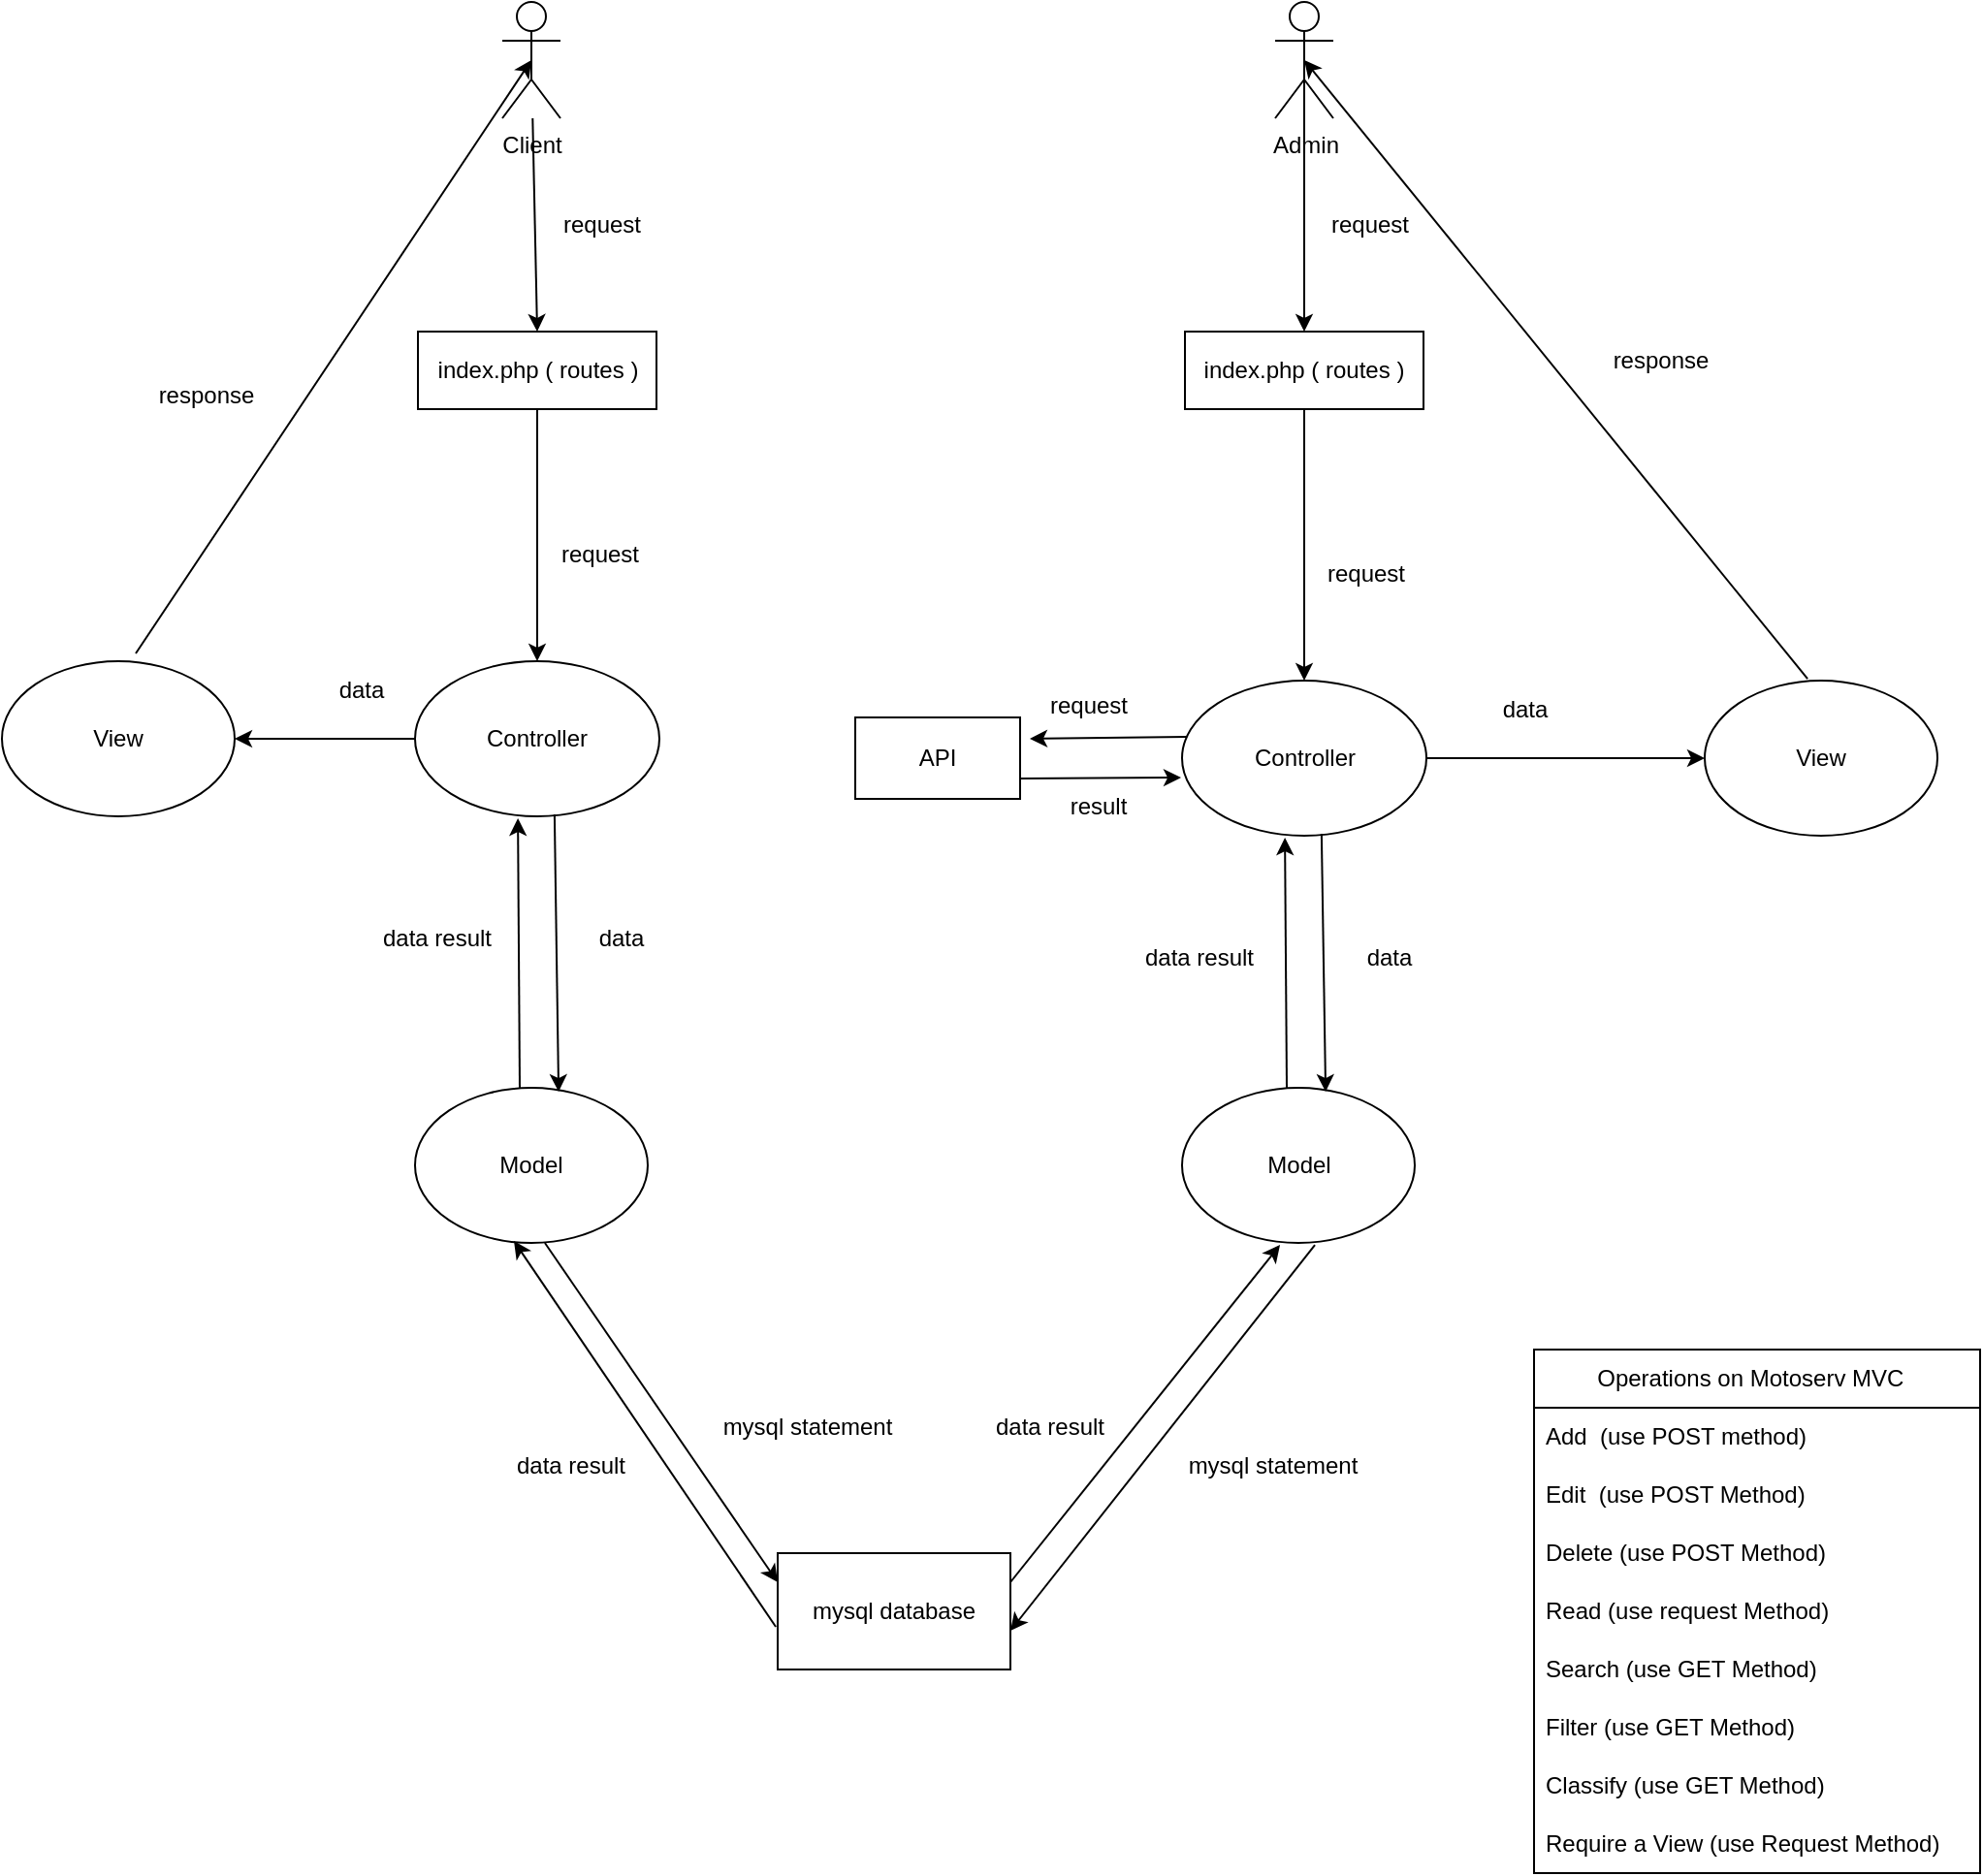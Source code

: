 <mxfile version="21.3.0" type="device">
  <diagram name="Trang-1" id="GqdEET4nG706YiAhcrAF">
    <mxGraphModel dx="1434" dy="764" grid="1" gridSize="10" guides="1" tooltips="1" connect="1" arrows="1" fold="1" page="1" pageScale="1" pageWidth="827" pageHeight="1169" math="0" shadow="0">
      <root>
        <mxCell id="0" />
        <mxCell id="1" parent="0" />
        <mxCell id="5-y2Tem2iw2KDQWNsfBp-1" value="Client" style="shape=umlActor;verticalLabelPosition=bottom;verticalAlign=top;html=1;outlineConnect=0;" vertex="1" parent="1">
          <mxGeometry x="408" y="20" width="30" height="60" as="geometry" />
        </mxCell>
        <mxCell id="5-y2Tem2iw2KDQWNsfBp-5" value="Controller" style="ellipse;whiteSpace=wrap;html=1;" vertex="1" parent="1">
          <mxGeometry x="363" y="360" width="126" height="80" as="geometry" />
        </mxCell>
        <mxCell id="5-y2Tem2iw2KDQWNsfBp-6" value="index.php ( routes )" style="rounded=0;whiteSpace=wrap;html=1;" vertex="1" parent="1">
          <mxGeometry x="364.5" y="190" width="123" height="40" as="geometry" />
        </mxCell>
        <mxCell id="5-y2Tem2iw2KDQWNsfBp-8" value="View" style="ellipse;whiteSpace=wrap;html=1;" vertex="1" parent="1">
          <mxGeometry x="150" y="360" width="120" height="80" as="geometry" />
        </mxCell>
        <mxCell id="5-y2Tem2iw2KDQWNsfBp-9" value="Model" style="ellipse;whiteSpace=wrap;html=1;" vertex="1" parent="1">
          <mxGeometry x="363" y="580" width="120" height="80" as="geometry" />
        </mxCell>
        <mxCell id="5-y2Tem2iw2KDQWNsfBp-10" value="" style="endArrow=classic;html=1;rounded=0;entryX=0.5;entryY=0;entryDx=0;entryDy=0;" edge="1" parent="1" source="5-y2Tem2iw2KDQWNsfBp-1" target="5-y2Tem2iw2KDQWNsfBp-6">
          <mxGeometry width="50" height="50" relative="1" as="geometry">
            <mxPoint x="384" y="100" as="sourcePoint" />
            <mxPoint x="460" y="120" as="targetPoint" />
          </mxGeometry>
        </mxCell>
        <mxCell id="5-y2Tem2iw2KDQWNsfBp-11" value="request" style="text;html=1;align=center;verticalAlign=middle;resizable=0;points=[];autosize=1;strokeColor=none;fillColor=none;" vertex="1" parent="1">
          <mxGeometry x="429" y="120" width="60" height="30" as="geometry" />
        </mxCell>
        <mxCell id="5-y2Tem2iw2KDQWNsfBp-12" value="" style="endArrow=classic;html=1;rounded=0;entryX=0.5;entryY=0;entryDx=0;entryDy=0;exitX=0.5;exitY=1;exitDx=0;exitDy=0;" edge="1" parent="1" source="5-y2Tem2iw2KDQWNsfBp-6" target="5-y2Tem2iw2KDQWNsfBp-5">
          <mxGeometry width="50" height="50" relative="1" as="geometry">
            <mxPoint x="270" y="270" as="sourcePoint" />
            <mxPoint x="320" y="230" as="targetPoint" />
          </mxGeometry>
        </mxCell>
        <mxCell id="5-y2Tem2iw2KDQWNsfBp-13" value="" style="endArrow=classic;html=1;rounded=0;exitX=0;exitY=0.5;exitDx=0;exitDy=0;entryX=1;entryY=0.5;entryDx=0;entryDy=0;" edge="1" parent="1" source="5-y2Tem2iw2KDQWNsfBp-5" target="5-y2Tem2iw2KDQWNsfBp-8">
          <mxGeometry width="50" height="50" relative="1" as="geometry">
            <mxPoint x="240" y="380" as="sourcePoint" />
            <mxPoint x="290" y="330" as="targetPoint" />
          </mxGeometry>
        </mxCell>
        <mxCell id="5-y2Tem2iw2KDQWNsfBp-14" value="" style="endArrow=classic;html=1;rounded=0;exitX=0.575;exitY=-0.05;exitDx=0;exitDy=0;exitPerimeter=0;entryX=0.5;entryY=0.5;entryDx=0;entryDy=0;entryPerimeter=0;" edge="1" parent="1" source="5-y2Tem2iw2KDQWNsfBp-8" target="5-y2Tem2iw2KDQWNsfBp-1">
          <mxGeometry width="50" height="50" relative="1" as="geometry">
            <mxPoint x="170" y="340" as="sourcePoint" />
            <mxPoint x="220" y="290" as="targetPoint" />
          </mxGeometry>
        </mxCell>
        <mxCell id="5-y2Tem2iw2KDQWNsfBp-15" value="request" style="text;html=1;align=center;verticalAlign=middle;resizable=0;points=[];autosize=1;strokeColor=none;fillColor=none;" vertex="1" parent="1">
          <mxGeometry x="427.5" y="290" width="60" height="30" as="geometry" />
        </mxCell>
        <mxCell id="5-y2Tem2iw2KDQWNsfBp-16" value="data" style="text;html=1;align=center;verticalAlign=middle;resizable=0;points=[];autosize=1;strokeColor=none;fillColor=none;" vertex="1" parent="1">
          <mxGeometry x="310" y="360" width="50" height="30" as="geometry" />
        </mxCell>
        <mxCell id="5-y2Tem2iw2KDQWNsfBp-17" value="response" style="text;html=1;align=center;verticalAlign=middle;resizable=0;points=[];autosize=1;strokeColor=none;fillColor=none;" vertex="1" parent="1">
          <mxGeometry x="220" y="208" width="70" height="30" as="geometry" />
        </mxCell>
        <mxCell id="5-y2Tem2iw2KDQWNsfBp-18" value="" style="endArrow=classic;html=1;rounded=0;exitX=0.571;exitY=0.988;exitDx=0;exitDy=0;exitPerimeter=0;entryX=0.617;entryY=0.025;entryDx=0;entryDy=0;entryPerimeter=0;" edge="1" parent="1" source="5-y2Tem2iw2KDQWNsfBp-5" target="5-y2Tem2iw2KDQWNsfBp-9">
          <mxGeometry width="50" height="50" relative="1" as="geometry">
            <mxPoint x="370" y="550" as="sourcePoint" />
            <mxPoint x="420" y="500" as="targetPoint" />
          </mxGeometry>
        </mxCell>
        <mxCell id="5-y2Tem2iw2KDQWNsfBp-19" value="data" style="text;html=1;align=center;verticalAlign=middle;resizable=0;points=[];autosize=1;strokeColor=none;fillColor=none;" vertex="1" parent="1">
          <mxGeometry x="444" y="488" width="50" height="30" as="geometry" />
        </mxCell>
        <mxCell id="5-y2Tem2iw2KDQWNsfBp-20" value="" style="endArrow=classic;html=1;rounded=0;exitX=0.558;exitY=1;exitDx=0;exitDy=0;entryX=0;entryY=0.25;entryDx=0;entryDy=0;exitPerimeter=0;" edge="1" parent="1" source="5-y2Tem2iw2KDQWNsfBp-9" target="5-y2Tem2iw2KDQWNsfBp-21">
          <mxGeometry width="50" height="50" relative="1" as="geometry">
            <mxPoint x="560" y="620" as="sourcePoint" />
            <mxPoint x="590" y="800" as="targetPoint" />
          </mxGeometry>
        </mxCell>
        <mxCell id="5-y2Tem2iw2KDQWNsfBp-21" value="mysql database" style="rounded=0;whiteSpace=wrap;html=1;" vertex="1" parent="1">
          <mxGeometry x="550" y="820" width="120" height="60" as="geometry" />
        </mxCell>
        <mxCell id="5-y2Tem2iw2KDQWNsfBp-22" value="mysql statement" style="text;html=1;align=center;verticalAlign=middle;resizable=0;points=[];autosize=1;strokeColor=none;fillColor=none;" vertex="1" parent="1">
          <mxGeometry x="510" y="740" width="110" height="30" as="geometry" />
        </mxCell>
        <mxCell id="5-y2Tem2iw2KDQWNsfBp-23" value="" style="endArrow=classic;html=1;rounded=0;exitX=-0.008;exitY=0.633;exitDx=0;exitDy=0;entryX=0.425;entryY=0.988;entryDx=0;entryDy=0;entryPerimeter=0;exitPerimeter=0;" edge="1" parent="1" source="5-y2Tem2iw2KDQWNsfBp-21" target="5-y2Tem2iw2KDQWNsfBp-9">
          <mxGeometry width="50" height="50" relative="1" as="geometry">
            <mxPoint x="330" y="770" as="sourcePoint" />
            <mxPoint x="420" y="660" as="targetPoint" />
          </mxGeometry>
        </mxCell>
        <mxCell id="5-y2Tem2iw2KDQWNsfBp-24" value="data result" style="text;html=1;align=center;verticalAlign=middle;resizable=0;points=[];autosize=1;strokeColor=none;fillColor=none;" vertex="1" parent="1">
          <mxGeometry x="403" y="760" width="80" height="30" as="geometry" />
        </mxCell>
        <mxCell id="5-y2Tem2iw2KDQWNsfBp-25" value="" style="endArrow=classic;html=1;rounded=0;entryX=0.421;entryY=1.013;entryDx=0;entryDy=0;entryPerimeter=0;exitX=0.45;exitY=0;exitDx=0;exitDy=0;exitPerimeter=0;" edge="1" parent="1" source="5-y2Tem2iw2KDQWNsfBp-9" target="5-y2Tem2iw2KDQWNsfBp-5">
          <mxGeometry width="50" height="50" relative="1" as="geometry">
            <mxPoint x="50" y="640" as="sourcePoint" />
            <mxPoint x="100" y="590" as="targetPoint" />
          </mxGeometry>
        </mxCell>
        <mxCell id="5-y2Tem2iw2KDQWNsfBp-26" value="data result" style="text;html=1;align=center;verticalAlign=middle;resizable=0;points=[];autosize=1;strokeColor=none;fillColor=none;" vertex="1" parent="1">
          <mxGeometry x="334" y="488" width="80" height="30" as="geometry" />
        </mxCell>
        <mxCell id="5-y2Tem2iw2KDQWNsfBp-27" value="Controller" style="ellipse;whiteSpace=wrap;html=1;" vertex="1" parent="1">
          <mxGeometry x="758.5" y="370" width="126" height="80" as="geometry" />
        </mxCell>
        <mxCell id="5-y2Tem2iw2KDQWNsfBp-28" value="index.php ( routes )" style="rounded=0;whiteSpace=wrap;html=1;" vertex="1" parent="1">
          <mxGeometry x="760" y="190" width="123" height="40" as="geometry" />
        </mxCell>
        <mxCell id="5-y2Tem2iw2KDQWNsfBp-29" value="View" style="ellipse;whiteSpace=wrap;html=1;" vertex="1" parent="1">
          <mxGeometry x="1028" y="370" width="120" height="80" as="geometry" />
        </mxCell>
        <mxCell id="5-y2Tem2iw2KDQWNsfBp-30" value="Model" style="ellipse;whiteSpace=wrap;html=1;" vertex="1" parent="1">
          <mxGeometry x="758.5" y="580" width="120" height="80" as="geometry" />
        </mxCell>
        <mxCell id="5-y2Tem2iw2KDQWNsfBp-31" value="" style="endArrow=classic;html=1;rounded=0;entryX=0.5;entryY=0;entryDx=0;entryDy=0;exitX=0.5;exitY=0.5;exitDx=0;exitDy=0;exitPerimeter=0;" edge="1" parent="1" target="5-y2Tem2iw2KDQWNsfBp-28" source="5-y2Tem2iw2KDQWNsfBp-43">
          <mxGeometry width="50" height="50" relative="1" as="geometry">
            <mxPoint x="1085" y="90" as="sourcePoint" />
            <mxPoint x="1160" y="130" as="targetPoint" />
          </mxGeometry>
        </mxCell>
        <mxCell id="5-y2Tem2iw2KDQWNsfBp-32" value="request" style="text;html=1;align=center;verticalAlign=middle;resizable=0;points=[];autosize=1;strokeColor=none;fillColor=none;" vertex="1" parent="1">
          <mxGeometry x="824.5" y="120" width="60" height="30" as="geometry" />
        </mxCell>
        <mxCell id="5-y2Tem2iw2KDQWNsfBp-33" value="" style="endArrow=classic;html=1;rounded=0;entryX=0.5;entryY=0;entryDx=0;entryDy=0;exitX=0.5;exitY=1;exitDx=0;exitDy=0;" edge="1" parent="1" source="5-y2Tem2iw2KDQWNsfBp-28" target="5-y2Tem2iw2KDQWNsfBp-27">
          <mxGeometry width="50" height="50" relative="1" as="geometry">
            <mxPoint x="970" y="280" as="sourcePoint" />
            <mxPoint x="1020" y="240" as="targetPoint" />
          </mxGeometry>
        </mxCell>
        <mxCell id="5-y2Tem2iw2KDQWNsfBp-34" value="" style="endArrow=classic;html=1;rounded=0;exitX=1;exitY=0.5;exitDx=0;exitDy=0;entryX=0;entryY=0.5;entryDx=0;entryDy=0;" edge="1" parent="1" source="5-y2Tem2iw2KDQWNsfBp-27" target="5-y2Tem2iw2KDQWNsfBp-29">
          <mxGeometry width="50" height="50" relative="1" as="geometry">
            <mxPoint x="940" y="390" as="sourcePoint" />
            <mxPoint x="990" y="340" as="targetPoint" />
          </mxGeometry>
        </mxCell>
        <mxCell id="5-y2Tem2iw2KDQWNsfBp-35" value="" style="endArrow=classic;html=1;rounded=0;exitX=0.442;exitY=-0.012;exitDx=0;exitDy=0;exitPerimeter=0;entryX=0.5;entryY=0.5;entryDx=0;entryDy=0;entryPerimeter=0;" edge="1" parent="1" source="5-y2Tem2iw2KDQWNsfBp-29" target="5-y2Tem2iw2KDQWNsfBp-43">
          <mxGeometry width="50" height="50" relative="1" as="geometry">
            <mxPoint x="870" y="350" as="sourcePoint" />
            <mxPoint x="1085" y="60" as="targetPoint" />
          </mxGeometry>
        </mxCell>
        <mxCell id="5-y2Tem2iw2KDQWNsfBp-36" value="request" style="text;html=1;align=center;verticalAlign=middle;resizable=0;points=[];autosize=1;strokeColor=none;fillColor=none;" vertex="1" parent="1">
          <mxGeometry x="823" y="300" width="60" height="30" as="geometry" />
        </mxCell>
        <mxCell id="5-y2Tem2iw2KDQWNsfBp-37" value="data" style="text;html=1;align=center;verticalAlign=middle;resizable=0;points=[];autosize=1;strokeColor=none;fillColor=none;" vertex="1" parent="1">
          <mxGeometry x="910" y="370" width="50" height="30" as="geometry" />
        </mxCell>
        <mxCell id="5-y2Tem2iw2KDQWNsfBp-38" value="response" style="text;html=1;align=center;verticalAlign=middle;resizable=0;points=[];autosize=1;strokeColor=none;fillColor=none;" vertex="1" parent="1">
          <mxGeometry x="970" y="190" width="70" height="30" as="geometry" />
        </mxCell>
        <mxCell id="5-y2Tem2iw2KDQWNsfBp-39" value="" style="endArrow=classic;html=1;rounded=0;exitX=0.571;exitY=0.988;exitDx=0;exitDy=0;exitPerimeter=0;entryX=0.617;entryY=0.025;entryDx=0;entryDy=0;entryPerimeter=0;" edge="1" parent="1" source="5-y2Tem2iw2KDQWNsfBp-27" target="5-y2Tem2iw2KDQWNsfBp-30">
          <mxGeometry width="50" height="50" relative="1" as="geometry">
            <mxPoint x="1070" y="560" as="sourcePoint" />
            <mxPoint x="1120" y="510" as="targetPoint" />
          </mxGeometry>
        </mxCell>
        <mxCell id="5-y2Tem2iw2KDQWNsfBp-40" value="data" style="text;html=1;align=center;verticalAlign=middle;resizable=0;points=[];autosize=1;strokeColor=none;fillColor=none;" vertex="1" parent="1">
          <mxGeometry x="840" y="498" width="50" height="30" as="geometry" />
        </mxCell>
        <mxCell id="5-y2Tem2iw2KDQWNsfBp-41" value="" style="endArrow=classic;html=1;rounded=0;entryX=0.421;entryY=1.013;entryDx=0;entryDy=0;entryPerimeter=0;exitX=0.45;exitY=0;exitDx=0;exitDy=0;exitPerimeter=0;" edge="1" parent="1" source="5-y2Tem2iw2KDQWNsfBp-30" target="5-y2Tem2iw2KDQWNsfBp-27">
          <mxGeometry width="50" height="50" relative="1" as="geometry">
            <mxPoint x="750" y="650" as="sourcePoint" />
            <mxPoint x="800" y="600" as="targetPoint" />
          </mxGeometry>
        </mxCell>
        <mxCell id="5-y2Tem2iw2KDQWNsfBp-42" value="data result" style="text;html=1;align=center;verticalAlign=middle;resizable=0;points=[];autosize=1;strokeColor=none;fillColor=none;" vertex="1" parent="1">
          <mxGeometry x="726.5" y="498" width="80" height="30" as="geometry" />
        </mxCell>
        <mxCell id="5-y2Tem2iw2KDQWNsfBp-43" value="Admin" style="shape=umlActor;verticalLabelPosition=bottom;verticalAlign=top;html=1;outlineConnect=0;" vertex="1" parent="1">
          <mxGeometry x="806.5" y="20" width="30" height="60" as="geometry" />
        </mxCell>
        <mxCell id="5-y2Tem2iw2KDQWNsfBp-45" value="" style="endArrow=classic;html=1;rounded=0;entryX=0.421;entryY=1.013;entryDx=0;entryDy=0;entryPerimeter=0;exitX=1;exitY=0.25;exitDx=0;exitDy=0;" edge="1" parent="1" source="5-y2Tem2iw2KDQWNsfBp-21" target="5-y2Tem2iw2KDQWNsfBp-30">
          <mxGeometry width="50" height="50" relative="1" as="geometry">
            <mxPoint x="750" y="720" as="sourcePoint" />
            <mxPoint x="800" y="670" as="targetPoint" />
          </mxGeometry>
        </mxCell>
        <mxCell id="5-y2Tem2iw2KDQWNsfBp-46" value="" style="endArrow=classic;html=1;rounded=0;exitX=0.571;exitY=1.013;exitDx=0;exitDy=0;exitPerimeter=0;" edge="1" parent="1" source="5-y2Tem2iw2KDQWNsfBp-30">
          <mxGeometry width="50" height="50" relative="1" as="geometry">
            <mxPoint x="760" y="870" as="sourcePoint" />
            <mxPoint x="670" y="860" as="targetPoint" />
          </mxGeometry>
        </mxCell>
        <mxCell id="5-y2Tem2iw2KDQWNsfBp-47" value="mysql statement" style="text;html=1;align=center;verticalAlign=middle;resizable=0;points=[];autosize=1;strokeColor=none;fillColor=none;" vertex="1" parent="1">
          <mxGeometry x="750" y="760" width="110" height="30" as="geometry" />
        </mxCell>
        <mxCell id="5-y2Tem2iw2KDQWNsfBp-48" value="data result" style="text;html=1;align=center;verticalAlign=middle;resizable=0;points=[];autosize=1;strokeColor=none;fillColor=none;" vertex="1" parent="1">
          <mxGeometry x="650" y="740" width="80" height="30" as="geometry" />
        </mxCell>
        <mxCell id="5-y2Tem2iw2KDQWNsfBp-50" value="Operations on Motoserv MVC&amp;nbsp;&amp;nbsp;" style="swimlane;fontStyle=0;childLayout=stackLayout;horizontal=1;startSize=30;horizontalStack=0;resizeParent=1;resizeParentMax=0;resizeLast=0;collapsible=1;marginBottom=0;whiteSpace=wrap;html=1;" vertex="1" parent="1">
          <mxGeometry x="940" y="715" width="230" height="270" as="geometry" />
        </mxCell>
        <mxCell id="5-y2Tem2iw2KDQWNsfBp-51" value="Add&amp;nbsp; (use POST method)" style="text;strokeColor=none;fillColor=none;align=left;verticalAlign=middle;spacingLeft=4;spacingRight=4;overflow=hidden;points=[[0,0.5],[1,0.5]];portConstraint=eastwest;rotatable=0;whiteSpace=wrap;html=1;" vertex="1" parent="5-y2Tem2iw2KDQWNsfBp-50">
          <mxGeometry y="30" width="230" height="30" as="geometry" />
        </mxCell>
        <mxCell id="5-y2Tem2iw2KDQWNsfBp-52" value="Edit&amp;nbsp; (use POST Method)" style="text;strokeColor=none;fillColor=none;align=left;verticalAlign=middle;spacingLeft=4;spacingRight=4;overflow=hidden;points=[[0,0.5],[1,0.5]];portConstraint=eastwest;rotatable=0;whiteSpace=wrap;html=1;" vertex="1" parent="5-y2Tem2iw2KDQWNsfBp-50">
          <mxGeometry y="60" width="230" height="30" as="geometry" />
        </mxCell>
        <mxCell id="5-y2Tem2iw2KDQWNsfBp-53" value="Delete (use POST Method)" style="text;strokeColor=none;fillColor=none;align=left;verticalAlign=middle;spacingLeft=4;spacingRight=4;overflow=hidden;points=[[0,0.5],[1,0.5]];portConstraint=eastwest;rotatable=0;whiteSpace=wrap;html=1;" vertex="1" parent="5-y2Tem2iw2KDQWNsfBp-50">
          <mxGeometry y="90" width="230" height="30" as="geometry" />
        </mxCell>
        <mxCell id="5-y2Tem2iw2KDQWNsfBp-54" value="Read (use request Method)" style="text;strokeColor=none;fillColor=none;align=left;verticalAlign=middle;spacingLeft=4;spacingRight=4;overflow=hidden;points=[[0,0.5],[1,0.5]];portConstraint=eastwest;rotatable=0;whiteSpace=wrap;html=1;" vertex="1" parent="5-y2Tem2iw2KDQWNsfBp-50">
          <mxGeometry y="120" width="230" height="30" as="geometry" />
        </mxCell>
        <mxCell id="5-y2Tem2iw2KDQWNsfBp-55" value="Search (use GET Method)" style="text;strokeColor=none;fillColor=none;align=left;verticalAlign=middle;spacingLeft=4;spacingRight=4;overflow=hidden;points=[[0,0.5],[1,0.5]];portConstraint=eastwest;rotatable=0;whiteSpace=wrap;html=1;" vertex="1" parent="5-y2Tem2iw2KDQWNsfBp-50">
          <mxGeometry y="150" width="230" height="30" as="geometry" />
        </mxCell>
        <mxCell id="5-y2Tem2iw2KDQWNsfBp-56" value="Filter (use GET Method)" style="text;strokeColor=none;fillColor=none;align=left;verticalAlign=middle;spacingLeft=4;spacingRight=4;overflow=hidden;points=[[0,0.5],[1,0.5]];portConstraint=eastwest;rotatable=0;whiteSpace=wrap;html=1;" vertex="1" parent="5-y2Tem2iw2KDQWNsfBp-50">
          <mxGeometry y="180" width="230" height="30" as="geometry" />
        </mxCell>
        <mxCell id="5-y2Tem2iw2KDQWNsfBp-57" value="Classify (use GET Method)" style="text;strokeColor=none;fillColor=none;align=left;verticalAlign=middle;spacingLeft=4;spacingRight=4;overflow=hidden;points=[[0,0.5],[1,0.5]];portConstraint=eastwest;rotatable=0;whiteSpace=wrap;html=1;" vertex="1" parent="5-y2Tem2iw2KDQWNsfBp-50">
          <mxGeometry y="210" width="230" height="30" as="geometry" />
        </mxCell>
        <mxCell id="5-y2Tem2iw2KDQWNsfBp-64" value="Require a View (use Request Method)" style="text;strokeColor=none;fillColor=none;align=left;verticalAlign=middle;spacingLeft=4;spacingRight=4;overflow=hidden;points=[[0,0.5],[1,0.5]];portConstraint=eastwest;rotatable=0;whiteSpace=wrap;html=1;" vertex="1" parent="5-y2Tem2iw2KDQWNsfBp-50">
          <mxGeometry y="240" width="230" height="30" as="geometry" />
        </mxCell>
        <mxCell id="5-y2Tem2iw2KDQWNsfBp-58" value="API" style="rounded=0;whiteSpace=wrap;html=1;" vertex="1" parent="1">
          <mxGeometry x="590" y="389" width="85" height="42" as="geometry" />
        </mxCell>
        <mxCell id="5-y2Tem2iw2KDQWNsfBp-60" value="" style="endArrow=classic;html=1;rounded=0;exitX=0.02;exitY=0.363;exitDx=0;exitDy=0;exitPerimeter=0;" edge="1" parent="1" source="5-y2Tem2iw2KDQWNsfBp-27">
          <mxGeometry width="50" height="50" relative="1" as="geometry">
            <mxPoint x="690" y="390" as="sourcePoint" />
            <mxPoint x="680" y="400" as="targetPoint" />
          </mxGeometry>
        </mxCell>
        <mxCell id="5-y2Tem2iw2KDQWNsfBp-61" value="" style="endArrow=classic;html=1;rounded=0;exitX=1;exitY=0.75;exitDx=0;exitDy=0;entryX=-0.004;entryY=0.625;entryDx=0;entryDy=0;entryPerimeter=0;" edge="1" parent="1" source="5-y2Tem2iw2KDQWNsfBp-58" target="5-y2Tem2iw2KDQWNsfBp-27">
          <mxGeometry width="50" height="50" relative="1" as="geometry">
            <mxPoint x="700" y="530" as="sourcePoint" />
            <mxPoint x="750" y="480" as="targetPoint" />
          </mxGeometry>
        </mxCell>
        <mxCell id="5-y2Tem2iw2KDQWNsfBp-62" value="request" style="text;html=1;align=center;verticalAlign=middle;resizable=0;points=[];autosize=1;strokeColor=none;fillColor=none;" vertex="1" parent="1">
          <mxGeometry x="680" y="368" width="60" height="30" as="geometry" />
        </mxCell>
        <mxCell id="5-y2Tem2iw2KDQWNsfBp-63" value="result" style="text;html=1;align=center;verticalAlign=middle;resizable=0;points=[];autosize=1;strokeColor=none;fillColor=none;" vertex="1" parent="1">
          <mxGeometry x="690" y="420" width="50" height="30" as="geometry" />
        </mxCell>
      </root>
    </mxGraphModel>
  </diagram>
</mxfile>
